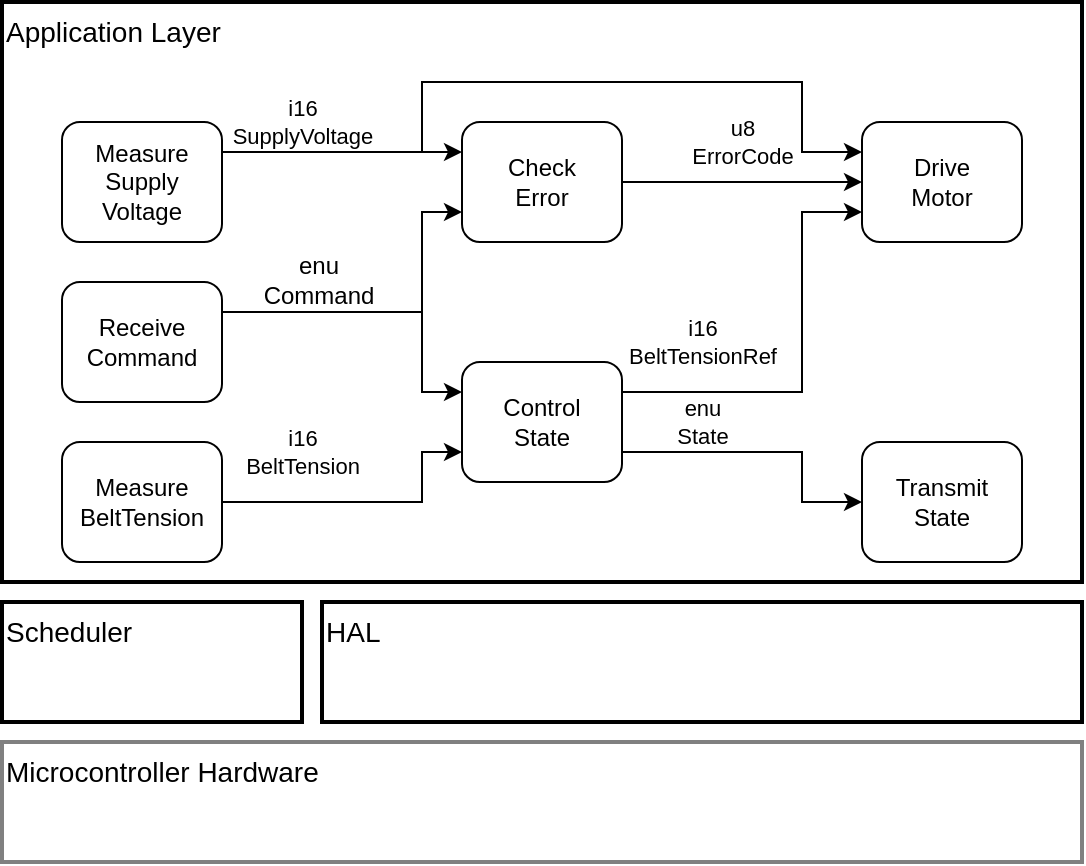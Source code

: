 <mxfile version="12.6.5" type="device" pages="4"><diagram id="0QLTyjxmgT7-PJY79ThT" name="Runnable Diagram"><mxGraphModel dx="1078" dy="759" grid="1" gridSize="10" guides="1" tooltips="1" connect="1" arrows="1" fold="1" page="1" pageScale="1" pageWidth="827" pageHeight="1169" math="0" shadow="0"><root><mxCell id="0"/><mxCell id="1" value="Runnable" parent="0"/><mxCell id="Fr-Golcjl8oZciMLsBKE-9" value="i16&lt;br&gt;SupplyVoltage" style="edgeStyle=orthogonalEdgeStyle;rounded=0;orthogonalLoop=1;jettySize=auto;html=1;exitX=1;exitY=0.25;exitDx=0;exitDy=0;entryX=0;entryY=0.25;entryDx=0;entryDy=0;" parent="1" source="Fr-Golcjl8oZciMLsBKE-1" target="Fr-Golcjl8oZciMLsBKE-4" edge="1"><mxGeometry x="0.334" y="43" relative="1" as="geometry"><Array as="points"><mxPoint x="320" y="155"/><mxPoint x="320" y="155"/></Array><mxPoint x="-40" y="28" as="offset"/></mxGeometry></mxCell><mxCell id="HPpYixeUMQLT2VQKsWAg-5" style="edgeStyle=orthogonalEdgeStyle;rounded=0;orthogonalLoop=1;jettySize=auto;html=1;exitX=1;exitY=0.25;exitDx=0;exitDy=0;entryX=0;entryY=0.25;entryDx=0;entryDy=0;fontSize=14;" parent="1" source="Fr-Golcjl8oZciMLsBKE-1" target="Fr-Golcjl8oZciMLsBKE-6" edge="1"><mxGeometry relative="1" as="geometry"><Array as="points"><mxPoint x="340" y="155"/><mxPoint x="340" y="120"/><mxPoint x="530" y="120"/><mxPoint x="530" y="155"/></Array></mxGeometry></mxCell><mxCell id="Fr-Golcjl8oZciMLsBKE-1" value="Measure&lt;br&gt;Supply&lt;br&gt;Voltage" style="rounded=1;whiteSpace=wrap;html=1;" parent="1" vertex="1"><mxGeometry x="160" y="140" width="80" height="60" as="geometry"/></mxCell><mxCell id="Fr-Golcjl8oZciMLsBKE-12" style="edgeStyle=orthogonalEdgeStyle;rounded=0;orthogonalLoop=1;jettySize=auto;html=1;entryX=0;entryY=0.75;entryDx=0;entryDy=0;exitX=1;exitY=0.25;exitDx=0;exitDy=0;" parent="1" source="Fr-Golcjl8oZciMLsBKE-2" target="Fr-Golcjl8oZciMLsBKE-4" edge="1"><mxGeometry relative="1" as="geometry"><Array as="points"><mxPoint x="340" y="235"/><mxPoint x="340" y="185"/></Array></mxGeometry></mxCell><mxCell id="Fr-Golcjl8oZciMLsBKE-15" value="enu&lt;br&gt;Command" style="text;html=1;align=center;verticalAlign=middle;resizable=0;points=[];labelBackgroundColor=#ffffff;" parent="Fr-Golcjl8oZciMLsBKE-12" vertex="1" connectable="0"><mxGeometry x="0.244" y="-1" relative="1" as="geometry"><mxPoint x="-53" y="-11" as="offset"/></mxGeometry></mxCell><mxCell id="_g6jcJnuL7uxomSjyw8z-1" style="edgeStyle=orthogonalEdgeStyle;rounded=0;orthogonalLoop=1;jettySize=auto;html=1;exitX=1;exitY=0.25;exitDx=0;exitDy=0;entryX=0;entryY=0.25;entryDx=0;entryDy=0;" edge="1" parent="1" source="Fr-Golcjl8oZciMLsBKE-2" target="Fr-Golcjl8oZciMLsBKE-5"><mxGeometry relative="1" as="geometry"><Array as="points"><mxPoint x="340" y="235"/><mxPoint x="340" y="275"/></Array></mxGeometry></mxCell><mxCell id="Fr-Golcjl8oZciMLsBKE-2" value="Receive&lt;br&gt;Command" style="rounded=1;whiteSpace=wrap;html=1;" parent="1" vertex="1"><mxGeometry x="160" y="220" width="80" height="60" as="geometry"/></mxCell><mxCell id="Fr-Golcjl8oZciMLsBKE-11" value="i16&lt;br&gt;BeltTension" style="edgeStyle=orthogonalEdgeStyle;rounded=0;orthogonalLoop=1;jettySize=auto;html=1;exitX=1;exitY=0.5;exitDx=0;exitDy=0;entryX=0;entryY=0.75;entryDx=0;entryDy=0;" parent="1" source="Fr-Golcjl8oZciMLsBKE-3" target="Fr-Golcjl8oZciMLsBKE-5" edge="1"><mxGeometry x="0.724" y="60" relative="1" as="geometry"><Array as="points"><mxPoint x="340" y="330"/><mxPoint x="340" y="305"/></Array><mxPoint x="-60" y="60" as="offset"/></mxGeometry></mxCell><mxCell id="Fr-Golcjl8oZciMLsBKE-3" value="Measure&lt;br&gt;BeltTension" style="rounded=1;whiteSpace=wrap;html=1;" parent="1" vertex="1"><mxGeometry x="160" y="300" width="80" height="60" as="geometry"/></mxCell><mxCell id="Fr-Golcjl8oZciMLsBKE-10" value="u8&lt;br&gt;ErrorCode" style="edgeStyle=orthogonalEdgeStyle;rounded=0;orthogonalLoop=1;jettySize=auto;html=1;exitX=1;exitY=0.5;exitDx=0;exitDy=0;entryX=0;entryY=0.5;entryDx=0;entryDy=0;" parent="1" source="Fr-Golcjl8oZciMLsBKE-4" target="Fr-Golcjl8oZciMLsBKE-6" edge="1"><mxGeometry y="20" relative="1" as="geometry"><mxPoint as="offset"/></mxGeometry></mxCell><mxCell id="Fr-Golcjl8oZciMLsBKE-4" value="Check&lt;br&gt;Error" style="rounded=1;whiteSpace=wrap;html=1;" parent="1" vertex="1"><mxGeometry x="360" y="140" width="80" height="60" as="geometry"/></mxCell><mxCell id="Fr-Golcjl8oZciMLsBKE-13" value="i16&lt;br&gt;BeltTensionRef" style="edgeStyle=orthogonalEdgeStyle;rounded=0;orthogonalLoop=1;jettySize=auto;html=1;entryX=0;entryY=0.75;entryDx=0;entryDy=0;exitX=1;exitY=0.25;exitDx=0;exitDy=0;" parent="1" source="Fr-Golcjl8oZciMLsBKE-5" target="Fr-Golcjl8oZciMLsBKE-6" edge="1"><mxGeometry x="0.095" y="50" relative="1" as="geometry"><Array as="points"><mxPoint x="530" y="275"/><mxPoint x="530" y="185"/></Array><mxPoint as="offset"/></mxGeometry></mxCell><mxCell id="Fr-Golcjl8oZciMLsBKE-14" value="enu&lt;br&gt;State" style="edgeStyle=orthogonalEdgeStyle;rounded=0;orthogonalLoop=1;jettySize=auto;html=1;exitX=1;exitY=0.75;exitDx=0;exitDy=0;entryX=0;entryY=0.5;entryDx=0;entryDy=0;" parent="1" source="Fr-Golcjl8oZciMLsBKE-5" target="Fr-Golcjl8oZciMLsBKE-7" edge="1"><mxGeometry x="-0.448" y="15" relative="1" as="geometry"><Array as="points"><mxPoint x="530" y="305"/><mxPoint x="530" y="330"/></Array><mxPoint as="offset"/></mxGeometry></mxCell><mxCell id="Fr-Golcjl8oZciMLsBKE-5" value="Control&lt;br&gt;State" style="rounded=1;whiteSpace=wrap;html=1;" parent="1" vertex="1"><mxGeometry x="360" y="260" width="80" height="60" as="geometry"/></mxCell><mxCell id="Fr-Golcjl8oZciMLsBKE-6" value="Drive&lt;br&gt;Motor" style="rounded=1;whiteSpace=wrap;html=1;" parent="1" vertex="1"><mxGeometry x="560" y="140" width="80" height="60" as="geometry"/></mxCell><mxCell id="Fr-Golcjl8oZciMLsBKE-7" value="Transmit&lt;br&gt;State" style="rounded=1;whiteSpace=wrap;html=1;" parent="1" vertex="1"><mxGeometry x="560" y="300" width="80" height="60" as="geometry"/></mxCell><mxCell id="Fr-Golcjl8oZciMLsBKE-20" value="SwComponent" parent="0" visible="0"/><mxCell id="Fr-Golcjl8oZciMLsBKE-22" value="SensorSWC" style="rounded=0;whiteSpace=wrap;html=1;fillColor=none;strokeColor=#808080;align=left;verticalAlign=top;fontStyle=1;strokeWidth=2;" parent="Fr-Golcjl8oZciMLsBKE-20" vertex="1"><mxGeometry x="140" y="80" width="120" height="290" as="geometry"/></mxCell><mxCell id="Fr-Golcjl8oZciMLsBKE-23" value="ApplicationSWC" style="rounded=0;whiteSpace=wrap;html=1;fillColor=none;strokeColor=#808080;align=left;verticalAlign=top;fontStyle=1;strokeWidth=2;" parent="Fr-Golcjl8oZciMLsBKE-20" vertex="1"><mxGeometry x="330" y="80" width="140" height="290" as="geometry"/></mxCell><mxCell id="Fr-Golcjl8oZciMLsBKE-24" value="ActuatorSWC" style="rounded=0;whiteSpace=wrap;html=1;fillColor=none;strokeColor=#808080;align=left;verticalAlign=top;fontStyle=1;strokeWidth=2;" parent="Fr-Golcjl8oZciMLsBKE-20" vertex="1"><mxGeometry x="540" y="80" width="120" height="290" as="geometry"/></mxCell><mxCell id="Fr-Golcjl8oZciMLsBKE-21" value="Triggering" parent="0" visible="0"/><mxCell id="Fr-Golcjl8oZciMLsBKE-32" style="edgeStyle=orthogonalEdgeStyle;rounded=0;orthogonalLoop=1;jettySize=auto;html=1;entryX=0.5;entryY=0;entryDx=0;entryDy=0;exitX=1;exitY=0.5;exitDx=0;exitDy=0;" parent="Fr-Golcjl8oZciMLsBKE-21" source="Fr-Golcjl8oZciMLsBKE-25" target="Fr-Golcjl8oZciMLsBKE-1" edge="1"><mxGeometry relative="1" as="geometry"/></mxCell><mxCell id="Fr-Golcjl8oZciMLsBKE-25" value="10ms" style="text;html=1;strokeColor=none;fillColor=none;align=center;verticalAlign=middle;whiteSpace=wrap;rounded=0;fontStyle=2" parent="Fr-Golcjl8oZciMLsBKE-21" vertex="1"><mxGeometry x="140" y="110" width="40" height="20" as="geometry"/></mxCell><mxCell id="Fr-Golcjl8oZciMLsBKE-36" style="edgeStyle=orthogonalEdgeStyle;rounded=0;orthogonalLoop=1;jettySize=auto;html=1;exitX=1;exitY=0.5;exitDx=0;exitDy=0;entryX=0.5;entryY=0;entryDx=0;entryDy=0;" parent="Fr-Golcjl8oZciMLsBKE-21" source="Fr-Golcjl8oZciMLsBKE-26" target="Fr-Golcjl8oZciMLsBKE-4" edge="1"><mxGeometry relative="1" as="geometry"/></mxCell><mxCell id="Fr-Golcjl8oZciMLsBKE-26" value="10ms" style="text;html=1;strokeColor=none;fillColor=none;align=center;verticalAlign=middle;whiteSpace=wrap;rounded=0;fontStyle=2" parent="Fr-Golcjl8oZciMLsBKE-21" vertex="1"><mxGeometry x="340" y="100" width="40" height="20" as="geometry"/></mxCell><mxCell id="Fr-Golcjl8oZciMLsBKE-39" style="edgeStyle=orthogonalEdgeStyle;rounded=0;orthogonalLoop=1;jettySize=auto;html=1;exitX=1;exitY=0.5;exitDx=0;exitDy=0;entryX=0.5;entryY=0;entryDx=0;entryDy=0;" parent="Fr-Golcjl8oZciMLsBKE-21" source="Fr-Golcjl8oZciMLsBKE-27" target="Fr-Golcjl8oZciMLsBKE-6" edge="1"><mxGeometry relative="1" as="geometry"/></mxCell><mxCell id="Fr-Golcjl8oZciMLsBKE-27" value="10ms" style="text;html=1;strokeColor=none;fillColor=none;align=center;verticalAlign=middle;whiteSpace=wrap;rounded=0;fontStyle=2" parent="Fr-Golcjl8oZciMLsBKE-21" vertex="1"><mxGeometry x="540" y="110" width="40" height="20" as="geometry"/></mxCell><mxCell id="Fr-Golcjl8oZciMLsBKE-37" style="edgeStyle=orthogonalEdgeStyle;rounded=0;orthogonalLoop=1;jettySize=auto;html=1;entryX=0.5;entryY=0;entryDx=0;entryDy=0;exitX=1;exitY=0.5;exitDx=0;exitDy=0;" parent="Fr-Golcjl8oZciMLsBKE-21" source="Fr-Golcjl8oZciMLsBKE-28" target="Fr-Golcjl8oZciMLsBKE-5" edge="1"><mxGeometry relative="1" as="geometry"/></mxCell><mxCell id="Fr-Golcjl8oZciMLsBKE-28" value="10ms" style="text;html=1;strokeColor=none;fillColor=none;align=center;verticalAlign=middle;whiteSpace=wrap;rounded=0;fontStyle=2" parent="Fr-Golcjl8oZciMLsBKE-21" vertex="1"><mxGeometry x="340" y="230" width="40" height="20" as="geometry"/></mxCell><mxCell id="Fr-Golcjl8oZciMLsBKE-34" style="edgeStyle=orthogonalEdgeStyle;rounded=0;orthogonalLoop=1;jettySize=auto;html=1;exitX=1;exitY=0.5;exitDx=0;exitDy=0;entryX=0.5;entryY=0;entryDx=0;entryDy=0;" parent="Fr-Golcjl8oZciMLsBKE-21" source="Fr-Golcjl8oZciMLsBKE-29" target="Fr-Golcjl8oZciMLsBKE-2" edge="1"><mxGeometry relative="1" as="geometry"><Array as="points"><mxPoint x="200" y="210"/></Array></mxGeometry></mxCell><mxCell id="Fr-Golcjl8oZciMLsBKE-29" value="5ms" style="text;html=1;strokeColor=none;fillColor=none;align=center;verticalAlign=middle;whiteSpace=wrap;rounded=0;fontStyle=2" parent="Fr-Golcjl8oZciMLsBKE-21" vertex="1"><mxGeometry x="140" y="200" width="40" height="20" as="geometry"/></mxCell><mxCell id="Fr-Golcjl8oZciMLsBKE-38" style="edgeStyle=orthogonalEdgeStyle;rounded=0;orthogonalLoop=1;jettySize=auto;html=1;entryX=0.5;entryY=0;entryDx=0;entryDy=0;exitX=1;exitY=0.5;exitDx=0;exitDy=0;" parent="Fr-Golcjl8oZciMLsBKE-21" source="Fr-Golcjl8oZciMLsBKE-30" target="Fr-Golcjl8oZciMLsBKE-7" edge="1"><mxGeometry relative="1" as="geometry"/></mxCell><mxCell id="Fr-Golcjl8oZciMLsBKE-30" value="5ms" style="text;html=1;strokeColor=none;fillColor=none;align=center;verticalAlign=middle;whiteSpace=wrap;rounded=0;fontStyle=2" parent="Fr-Golcjl8oZciMLsBKE-21" vertex="1"><mxGeometry x="540" y="270" width="40" height="20" as="geometry"/></mxCell><mxCell id="Fr-Golcjl8oZciMLsBKE-35" style="edgeStyle=orthogonalEdgeStyle;rounded=0;orthogonalLoop=1;jettySize=auto;html=1;entryX=0.5;entryY=0;entryDx=0;entryDy=0;exitX=1;exitY=0.5;exitDx=0;exitDy=0;" parent="Fr-Golcjl8oZciMLsBKE-21" source="Fr-Golcjl8oZciMLsBKE-31" target="Fr-Golcjl8oZciMLsBKE-3" edge="1"><mxGeometry relative="1" as="geometry"><Array as="points"><mxPoint x="200" y="290"/></Array></mxGeometry></mxCell><mxCell id="Fr-Golcjl8oZciMLsBKE-31" value="1ms" style="text;html=1;strokeColor=none;fillColor=none;align=center;verticalAlign=middle;whiteSpace=wrap;rounded=0;fontStyle=2" parent="Fr-Golcjl8oZciMLsBKE-21" vertex="1"><mxGeometry x="140" y="280" width="40" height="20" as="geometry"/></mxCell><mxCell id="Fr-Golcjl8oZciMLsBKE-40" value="&lt;h1 style=&quot;font-size: 21px&quot;&gt;&lt;font style=&quot;font-size: 21px&quot;&gt;&amp;lt;MoBeE Runnable Diagram&amp;gt;&lt;/font&gt;&lt;/h1&gt;&lt;div style=&quot;font-size: 21px&quot;&gt;&lt;br&gt;&lt;/div&gt;" style="text;html=1;strokeColor=none;fillColor=none;spacing=5;spacingTop=-20;whiteSpace=wrap;overflow=hidden;rounded=0;align=left;" parent="Fr-Golcjl8oZciMLsBKE-21" vertex="1"><mxGeometry x="140" y="420" width="320" height="120" as="geometry"/></mxCell><mxCell id="kWUlN5KlIlL2qLnleerB-1" value="Architecture" parent="0"/><mxCell id="kWUlN5KlIlL2qLnleerB-2" value="Application Layer" style="rounded=0;whiteSpace=wrap;html=1;fillColor=none;strokeWidth=2;align=left;fontSize=14;verticalAlign=top;" parent="kWUlN5KlIlL2qLnleerB-1" vertex="1"><mxGeometry x="130" y="80" width="540" height="290" as="geometry"/></mxCell><mxCell id="HPpYixeUMQLT2VQKsWAg-1" value="Scheduler" style="rounded=0;whiteSpace=wrap;html=1;fillColor=none;strokeWidth=2;align=left;fontSize=14;verticalAlign=top;" parent="kWUlN5KlIlL2qLnleerB-1" vertex="1"><mxGeometry x="130" y="380" width="150" height="60" as="geometry"/></mxCell><mxCell id="HPpYixeUMQLT2VQKsWAg-2" value="HAL" style="rounded=0;whiteSpace=wrap;html=1;fillColor=none;strokeWidth=2;align=left;fontSize=14;verticalAlign=top;" parent="kWUlN5KlIlL2qLnleerB-1" vertex="1"><mxGeometry x="290" y="380" width="380" height="60" as="geometry"/></mxCell><mxCell id="HPpYixeUMQLT2VQKsWAg-3" value="Microcontroller Hardware" style="rounded=0;whiteSpace=wrap;html=1;fillColor=none;strokeWidth=2;align=left;fontSize=14;verticalAlign=top;strokeColor=#808080;" parent="kWUlN5KlIlL2qLnleerB-1" vertex="1"><mxGeometry x="130" y="450" width="540" height="60" as="geometry"/></mxCell></root></mxGraphModel></diagram><diagram id="RTr0Fwh91nqcZCF8bIxQ" name="CheckError_StateDiagram"><mxGraphModel dx="1078" dy="728" grid="1" gridSize="10" guides="1" tooltips="1" connect="1" arrows="1" fold="1" page="1" pageScale="1" pageWidth="827" pageHeight="1169" math="0" shadow="0"><root><mxCell id="lGdcKlOASaXLrDtufNSz-0"/><mxCell id="lGdcKlOASaXLrDtufNSz-1" parent="lGdcKlOASaXLrDtufNSz-0"/><mxCell id="lGdcKlOASaXLrDtufNSz-5" style="edgeStyle=orthogonalEdgeStyle;rounded=0;orthogonalLoop=1;jettySize=auto;html=1;exitX=0.75;exitY=0;exitDx=0;exitDy=0;entryX=0.25;entryY=0;entryDx=0;entryDy=0;" parent="lGdcKlOASaXLrDtufNSz-1" source="lGdcKlOASaXLrDtufNSz-3" target="lGdcKlOASaXLrDtufNSz-4" edge="1"><mxGeometry relative="1" as="geometry"/></mxCell><mxCell id="lGdcKlOASaXLrDtufNSz-14" value="[enuCommand == UNDEFINED_CMD] &lt;br&gt;/ u8ErrorCode |= UNDEF_CMD" style="text;html=1;align=center;verticalAlign=middle;resizable=0;points=[];labelBackgroundColor=#ffffff;" parent="lGdcKlOASaXLrDtufNSz-5" vertex="1" connectable="0"><mxGeometry x="-0.192" relative="1" as="geometry"><mxPoint x="15" y="-20" as="offset"/></mxGeometry></mxCell><mxCell id="lGdcKlOASaXLrDtufNSz-3" value="NORMAL&amp;nbsp; COMMAND" style="rounded=1;whiteSpace=wrap;html=1;strokeColor=#000000;fillColor=none;align=center;verticalAlign=top;" parent="lGdcKlOASaXLrDtufNSz-1" vertex="1"><mxGeometry x="80" y="80" width="120" height="60" as="geometry"/></mxCell><mxCell id="lGdcKlOASaXLrDtufNSz-6" style="edgeStyle=orthogonalEdgeStyle;rounded=0;orthogonalLoop=1;jettySize=auto;html=1;exitX=0.25;exitY=1;exitDx=0;exitDy=0;entryX=0.75;entryY=1;entryDx=0;entryDy=0;" parent="lGdcKlOASaXLrDtufNSz-1" source="lGdcKlOASaXLrDtufNSz-4" target="lGdcKlOASaXLrDtufNSz-3" edge="1"><mxGeometry relative="1" as="geometry"><Array as="points"><mxPoint x="390" y="190"/><mxPoint x="170" y="190"/></Array></mxGeometry></mxCell><mxCell id="lGdcKlOASaXLrDtufNSz-4" value="UNDEFINED COMMAND" style="rounded=1;whiteSpace=wrap;html=1;strokeColor=#000000;fillColor=none;align=center;verticalAlign=top;" parent="lGdcKlOASaXLrDtufNSz-1" vertex="1"><mxGeometry x="360" y="80" width="120" height="60" as="geometry"/></mxCell><mxCell id="lGdcKlOASaXLrDtufNSz-9" style="edgeStyle=orthogonalEdgeStyle;rounded=0;orthogonalLoop=1;jettySize=auto;html=1;entryX=0.5;entryY=0;entryDx=0;entryDy=0;exitX=0.5;exitY=0;exitDx=0;exitDy=0;" parent="lGdcKlOASaXLrDtufNSz-1" source="lGdcKlOASaXLrDtufNSz-7" target="lGdcKlOASaXLrDtufNSz-8" edge="1"><mxGeometry relative="1" as="geometry"/></mxCell><mxCell id="lGdcKlOASaXLrDtufNSz-12" style="edgeStyle=orthogonalEdgeStyle;rounded=0;orthogonalLoop=1;jettySize=auto;html=1;exitX=1;exitY=0.75;exitDx=0;exitDy=0;entryX=0.5;entryY=0;entryDx=0;entryDy=0;" parent="lGdcKlOASaXLrDtufNSz-1" source="lGdcKlOASaXLrDtufNSz-7" target="lGdcKlOASaXLrDtufNSz-11" edge="1"><mxGeometry relative="1" as="geometry"/></mxCell><mxCell id="lGdcKlOASaXLrDtufNSz-7" value="NORMAL&amp;nbsp;&lt;br&gt;VOLTAGE" style="rounded=1;whiteSpace=wrap;html=1;strokeColor=#000000;fillColor=none;align=center;verticalAlign=top;" parent="lGdcKlOASaXLrDtufNSz-1" vertex="1"><mxGeometry x="80" y="370" width="120" height="60" as="geometry"/></mxCell><mxCell id="lGdcKlOASaXLrDtufNSz-10" style="edgeStyle=orthogonalEdgeStyle;rounded=0;orthogonalLoop=1;jettySize=auto;html=1;entryX=1;entryY=0.25;entryDx=0;entryDy=0;" parent="lGdcKlOASaXLrDtufNSz-1" source="lGdcKlOASaXLrDtufNSz-8" target="lGdcKlOASaXLrDtufNSz-7" edge="1"><mxGeometry relative="1" as="geometry"><Array as="points"><mxPoint x="420" y="385"/></Array></mxGeometry></mxCell><mxCell id="lGdcKlOASaXLrDtufNSz-17" value="[i16SupplyVoltage &amp;lt;= OVER_LOWER]&amp;nbsp;&lt;br&gt;/ u8ErrorCode &amp;amp;= ~OVER_VOL" style="text;html=1;align=center;verticalAlign=middle;resizable=0;points=[];labelBackgroundColor=#ffffff;" parent="lGdcKlOASaXLrDtufNSz-10" vertex="1" connectable="0"><mxGeometry x="0.234" y="-1" relative="1" as="geometry"><mxPoint x="12" y="-24" as="offset"/></mxGeometry></mxCell><mxCell id="lGdcKlOASaXLrDtufNSz-8" value="OVER &lt;br&gt;VOLTAGE" style="rounded=1;whiteSpace=wrap;html=1;strokeColor=#000000;fillColor=none;align=center;verticalAlign=top;" parent="lGdcKlOASaXLrDtufNSz-1" vertex="1"><mxGeometry x="360" y="280" width="120" height="60" as="geometry"/></mxCell><mxCell id="lGdcKlOASaXLrDtufNSz-13" style="edgeStyle=orthogonalEdgeStyle;rounded=0;orthogonalLoop=1;jettySize=auto;html=1;exitX=0.5;exitY=1;exitDx=0;exitDy=0;entryX=0.5;entryY=1;entryDx=0;entryDy=0;" parent="lGdcKlOASaXLrDtufNSz-1" source="lGdcKlOASaXLrDtufNSz-11" target="lGdcKlOASaXLrDtufNSz-7" edge="1"><mxGeometry relative="1" as="geometry"/></mxCell><mxCell id="lGdcKlOASaXLrDtufNSz-11" value="UNDER &lt;br&gt;VOLTAGE" style="rounded=1;whiteSpace=wrap;html=1;strokeColor=#000000;fillColor=none;align=center;verticalAlign=top;" parent="lGdcKlOASaXLrDtufNSz-1" vertex="1"><mxGeometry x="360" y="450" width="120" height="60" as="geometry"/></mxCell><mxCell id="lGdcKlOASaXLrDtufNSz-15" value="[enuCommand != UNDEFINED_CMD]&amp;nbsp;&lt;br&gt;/ u8ErrorCode &amp;amp;= ~UNDEF_CMD" style="text;html=1;" parent="lGdcKlOASaXLrDtufNSz-1" vertex="1"><mxGeometry x="180" y="150" width="200" height="40" as="geometry"/></mxCell><mxCell id="lGdcKlOASaXLrDtufNSz-16" value="[i16SupplyVoltage &amp;gt;= OVER_UPPER] &lt;br&gt;/ u8ErrorCode |= OVER_VOL" style="text;html=1;align=center;verticalAlign=middle;resizable=0;points=[];labelBackgroundColor=#ffffff;" parent="lGdcKlOASaXLrDtufNSz-1" vertex="1" connectable="0"><mxGeometry x="260" y="260" as="geometry"><mxPoint x="15" y="-20" as="offset"/></mxGeometry></mxCell><mxCell id="lGdcKlOASaXLrDtufNSz-18" value="[i16SupplyVoltage &amp;lt;= UNDER_LOWER]&amp;nbsp;&lt;br&gt;/ u8ErrorCode |= UNDER_VOL" style="text;html=1;" parent="lGdcKlOASaXLrDtufNSz-1" vertex="1"><mxGeometry x="200" y="410" width="390" height="30" as="geometry"/></mxCell><mxCell id="lGdcKlOASaXLrDtufNSz-19" value="[i16SupplyVoltage &amp;gt;= UNDER_UPPER]&amp;nbsp;&lt;br&gt;/ u8ErrorCode &amp;amp;= ~UNDER_VOL" style="text;html=1;align=center;verticalAlign=middle;resizable=0;points=[];labelBackgroundColor=#ffffff;" parent="lGdcKlOASaXLrDtufNSz-1" vertex="1" connectable="0"><mxGeometry x="240" y="530" as="geometry"><mxPoint x="12" y="-24" as="offset"/></mxGeometry></mxCell></root></mxGraphModel></diagram><diagram id="VcrpmkKkVDQYwZ2gYPCB" name="ControlState_StateDiagram"><mxGraphModel dx="1268" dy="856" grid="1" gridSize="10" guides="1" tooltips="1" connect="1" arrows="1" fold="1" page="1" pageScale="1" pageWidth="827" pageHeight="1169" math="0" shadow="0"><root><mxCell id="XlSOTy1I-2aHsl52TsU9-0"/><mxCell id="XlSOTy1I-2aHsl52TsU9-1" parent="XlSOTy1I-2aHsl52TsU9-0"/><mxCell id="ZWQN89t2VvMb9Qgkfoey-11" style="edgeStyle=orthogonalEdgeStyle;curved=1;rounded=0;orthogonalLoop=1;jettySize=auto;html=1;exitX=1;exitY=0.5;exitDx=0;exitDy=0;entryX=0.75;entryY=0;entryDx=0;entryDy=0;fontSize=14;" edge="1" parent="XlSOTy1I-2aHsl52TsU9-1" source="ZWQN89t2VvMb9Qgkfoey-0" target="ZWQN89t2VvMb9Qgkfoey-3"><mxGeometry relative="1" as="geometry"/></mxCell><mxCell id="ZWQN89t2VvMb9Qgkfoey-26" value="[i16BeltTension&lt;br style=&quot;font-size: 10px;&quot;&gt;&amp;gt;SLACK_REMOVING_COMPLETE]" style="text;html=1;align=center;verticalAlign=middle;resizable=0;points=[];labelBackgroundColor=#ffffff;fontSize=10;" vertex="1" connectable="0" parent="ZWQN89t2VvMb9Qgkfoey-11"><mxGeometry x="0.235" y="13" relative="1" as="geometry"><mxPoint x="-63" y="21.5" as="offset"/></mxGeometry></mxCell><mxCell id="ZWQN89t2VvMb9Qgkfoey-0" value="STATE&lt;br&gt;_SLACK_REMOVING&lt;br&gt;&lt;br style=&quot;font-size: 10px&quot;&gt;&lt;font size=&quot;1&quot;&gt;Ref=SLACK_REMOVING_&lt;/font&gt;&lt;span style=&quot;font-size: x-small&quot;&gt;TENSION&lt;/span&gt;" style="rounded=1;whiteSpace=wrap;html=1;strokeColor=#000000;fillColor=none;align=center;verticalAlign=top;" vertex="1" parent="XlSOTy1I-2aHsl52TsU9-1"><mxGeometry x="380" y="40" width="150" height="70" as="geometry"/></mxCell><mxCell id="ZWQN89t2VvMb9Qgkfoey-7" style="edgeStyle=orthogonalEdgeStyle;curved=1;rounded=0;orthogonalLoop=1;jettySize=auto;html=1;exitX=0.75;exitY=0;exitDx=0;exitDy=0;entryX=0;entryY=0.5;entryDx=0;entryDy=0;fontSize=14;" edge="1" parent="XlSOTy1I-2aHsl52TsU9-1" source="ZWQN89t2VvMb9Qgkfoey-1" target="ZWQN89t2VvMb9Qgkfoey-2"><mxGeometry relative="1" as="geometry"/></mxCell><mxCell id="ZWQN89t2VvMb9Qgkfoey-19" value="[CMD_UNBUCKLING]" style="text;html=1;align=center;verticalAlign=middle;resizable=0;points=[];labelBackgroundColor=#ffffff;fontSize=10;" vertex="1" connectable="0" parent="ZWQN89t2VvMb9Qgkfoey-7"><mxGeometry x="-0.085" y="-23" relative="1" as="geometry"><mxPoint y="-21" as="offset"/></mxGeometry></mxCell><mxCell id="ZWQN89t2VvMb9Qgkfoey-10" style="edgeStyle=orthogonalEdgeStyle;curved=1;rounded=0;orthogonalLoop=1;jettySize=auto;html=1;exitX=0.25;exitY=0;exitDx=0;exitDy=0;entryX=0;entryY=0.5;entryDx=0;entryDy=0;fontSize=14;" edge="1" parent="XlSOTy1I-2aHsl52TsU9-1" source="ZWQN89t2VvMb9Qgkfoey-1" target="ZWQN89t2VvMb9Qgkfoey-0"><mxGeometry relative="1" as="geometry"/></mxCell><mxCell id="ZWQN89t2VvMb9Qgkfoey-21" value="[CMD_BUCKLING]" style="text;html=1;align=center;verticalAlign=middle;resizable=0;points=[];labelBackgroundColor=#ffffff;fontSize=10;" vertex="1" connectable="0" parent="ZWQN89t2VvMb9Qgkfoey-10"><mxGeometry x="-0.215" y="15" relative="1" as="geometry"><mxPoint x="85" y="25" as="offset"/></mxGeometry></mxCell><mxCell id="ZWQN89t2VvMb9Qgkfoey-12" style="edgeStyle=orthogonalEdgeStyle;curved=1;rounded=0;orthogonalLoop=1;jettySize=auto;html=1;exitX=0.25;exitY=1;exitDx=0;exitDy=0;entryX=0;entryY=0.5;entryDx=0;entryDy=0;fontSize=14;" edge="1" parent="XlSOTy1I-2aHsl52TsU9-1" source="ZWQN89t2VvMb9Qgkfoey-1" target="ZWQN89t2VvMb9Qgkfoey-4"><mxGeometry relative="1" as="geometry"/></mxCell><mxCell id="ZWQN89t2VvMb9Qgkfoey-22" value="[CMD_WARNING]" style="text;html=1;align=center;verticalAlign=middle;resizable=0;points=[];labelBackgroundColor=#ffffff;fontSize=10;" vertex="1" connectable="0" parent="ZWQN89t2VvMb9Qgkfoey-12"><mxGeometry x="-0.157" y="-11" relative="1" as="geometry"><mxPoint x="37" y="-38.5" as="offset"/></mxGeometry></mxCell><mxCell id="ZWQN89t2VvMb9Qgkfoey-14" style="edgeStyle=orthogonalEdgeStyle;curved=1;rounded=0;orthogonalLoop=1;jettySize=auto;html=1;exitX=0.75;exitY=1;exitDx=0;exitDy=0;entryX=0;entryY=0.5;entryDx=0;entryDy=0;fontSize=14;" edge="1" parent="XlSOTy1I-2aHsl52TsU9-1" source="ZWQN89t2VvMb9Qgkfoey-1" target="ZWQN89t2VvMb9Qgkfoey-6"><mxGeometry relative="1" as="geometry"/></mxCell><mxCell id="ZWQN89t2VvMb9Qgkfoey-23" value="[CMD_PRETENSION]" style="text;html=1;align=center;verticalAlign=middle;resizable=0;points=[];labelBackgroundColor=#ffffff;fontSize=10;" vertex="1" connectable="0" parent="ZWQN89t2VvMb9Qgkfoey-14"><mxGeometry x="-0.543" y="2" relative="1" as="geometry"><mxPoint x="15.5" y="13.33" as="offset"/></mxGeometry></mxCell><mxCell id="ZWQN89t2VvMb9Qgkfoey-1" value="STATE&lt;br&gt;_READY&lt;br&gt;&lt;br&gt;&lt;span style=&quot;font-size: 10px&quot;&gt;Ref=READY_&lt;/span&gt;&lt;span style=&quot;font-size: 10px&quot;&gt;TENSION&lt;/span&gt;" style="rounded=1;whiteSpace=wrap;html=1;strokeColor=#000000;fillColor=none;align=center;verticalAlign=top;" vertex="1" parent="XlSOTy1I-2aHsl52TsU9-1"><mxGeometry x="160" y="240" width="150" height="70" as="geometry"/></mxCell><mxCell id="ZWQN89t2VvMb9Qgkfoey-8" style="edgeStyle=orthogonalEdgeStyle;curved=1;rounded=0;orthogonalLoop=1;jettySize=auto;html=1;fontSize=14;entryX=0.25;entryY=0;entryDx=0;entryDy=0;" edge="1" parent="XlSOTy1I-2aHsl52TsU9-1" source="ZWQN89t2VvMb9Qgkfoey-2" target="ZWQN89t2VvMb9Qgkfoey-3"><mxGeometry relative="1" as="geometry"/></mxCell><mxCell id="ZWQN89t2VvMb9Qgkfoey-20" value="[i16BeltTension&lt;br style=&quot;font-size: 10px;&quot;&gt;&amp;gt;BELT_PARKING_COMPLETE]" style="text;html=1;align=center;verticalAlign=middle;resizable=0;points=[];labelBackgroundColor=#ffffff;fontSize=10;" vertex="1" connectable="0" parent="ZWQN89t2VvMb9Qgkfoey-8"><mxGeometry x="0.241" y="-10" relative="1" as="geometry"><mxPoint x="-21" y="15" as="offset"/></mxGeometry></mxCell><mxCell id="ZWQN89t2VvMb9Qgkfoey-2" value="STATE&lt;br&gt;_BELT_PARKING&lt;br&gt;&lt;br&gt;&lt;font style=&quot;font-size: 10px&quot;&gt;Ref=BELT_PARKING_&lt;/font&gt;&lt;span style=&quot;font-size: x-small&quot;&gt;TENSION&lt;/span&gt;" style="rounded=1;whiteSpace=wrap;html=1;strokeColor=#000000;fillColor=none;align=center;verticalAlign=top;" vertex="1" parent="XlSOTy1I-2aHsl52TsU9-1"><mxGeometry x="380" y="150" width="150" height="70" as="geometry"/></mxCell><mxCell id="ZWQN89t2VvMb9Qgkfoey-9" style="edgeStyle=orthogonalEdgeStyle;curved=1;rounded=0;orthogonalLoop=1;jettySize=auto;html=1;entryX=1;entryY=0.25;entryDx=0;entryDy=0;fontSize=14;exitX=0;exitY=0.25;exitDx=0;exitDy=0;" edge="1" parent="XlSOTy1I-2aHsl52TsU9-1" source="ZWQN89t2VvMb9Qgkfoey-3" target="ZWQN89t2VvMb9Qgkfoey-1"><mxGeometry relative="1" as="geometry"/></mxCell><mxCell id="ZWQN89t2VvMb9Qgkfoey-25" value="[Time-Out FREEING_TIME]" style="text;html=1;align=center;verticalAlign=middle;resizable=0;points=[];labelBackgroundColor=#ffffff;fontSize=10;fontStyle=2" vertex="1" connectable="0" parent="ZWQN89t2VvMb9Qgkfoey-9"><mxGeometry x="-0.173" y="2" relative="1" as="geometry"><mxPoint x="-20" y="-17" as="offset"/></mxGeometry></mxCell><mxCell id="ZWQN89t2VvMb9Qgkfoey-3" value="STATE&lt;br&gt;_FREEING&lt;br&gt;&lt;br&gt;&lt;span style=&quot;font-size: 10px&quot;&gt;Ref=FREEING_&lt;/span&gt;&lt;span style=&quot;font-size: 10px&quot;&gt;TENSION&lt;/span&gt;" style="rounded=1;whiteSpace=wrap;html=1;strokeColor=#000000;fillColor=none;align=center;verticalAlign=top;" vertex="1" parent="XlSOTy1I-2aHsl52TsU9-1"><mxGeometry x="600" y="240" width="150" height="70" as="geometry"/></mxCell><mxCell id="ZWQN89t2VvMb9Qgkfoey-13" style="edgeStyle=orthogonalEdgeStyle;curved=1;rounded=0;orthogonalLoop=1;jettySize=auto;html=1;exitX=1;exitY=0.5;exitDx=0;exitDy=0;entryX=0.75;entryY=1;entryDx=0;entryDy=0;fontSize=14;" edge="1" parent="XlSOTy1I-2aHsl52TsU9-1" source="ZWQN89t2VvMb9Qgkfoey-4" target="ZWQN89t2VvMb9Qgkfoey-3"><mxGeometry relative="1" as="geometry"/></mxCell><mxCell id="ZWQN89t2VvMb9Qgkfoey-27" value="[Time-Out WARNING_TIME]" style="text;html=1;align=center;verticalAlign=middle;resizable=0;points=[];labelBackgroundColor=#ffffff;fontSize=10;fontStyle=2" vertex="1" connectable="0" parent="ZWQN89t2VvMb9Qgkfoey-13"><mxGeometry x="-0.37" y="-13" relative="1" as="geometry"><mxPoint x="13" y="-63" as="offset"/></mxGeometry></mxCell><mxCell id="ZWQN89t2VvMb9Qgkfoey-4" value="STATE&lt;br&gt;_WARNING&lt;br&gt;&lt;br&gt;&lt;span style=&quot;font-size: 10px&quot;&gt;Ref=WARNING_&lt;/span&gt;&lt;span style=&quot;font-size: 10px&quot;&gt;TENSION_&lt;/span&gt;" style="rounded=1;whiteSpace=wrap;html=1;strokeColor=#000000;fillColor=none;align=center;verticalAlign=top;" vertex="1" parent="XlSOTy1I-2aHsl52TsU9-1"><mxGeometry x="380" y="549.5" width="150" height="70" as="geometry"/></mxCell><mxCell id="ZWQN89t2VvMb9Qgkfoey-16" style="edgeStyle=orthogonalEdgeStyle;curved=1;rounded=0;orthogonalLoop=1;jettySize=auto;html=1;fontSize=14;exitX=0.5;exitY=0;exitDx=0;exitDy=0;entryX=1;entryY=0.75;entryDx=0;entryDy=0;" edge="1" parent="XlSOTy1I-2aHsl52TsU9-1" source="ZWQN89t2VvMb9Qgkfoey-5" target="ZWQN89t2VvMb9Qgkfoey-1"><mxGeometry relative="1" as="geometry"><Array as="points"><mxPoint x="455" y="293"/><mxPoint x="340" y="293"/></Array></mxGeometry></mxCell><mxCell id="ZWQN89t2VvMb9Qgkfoey-28" value="[Time-Out RELEASING_TIME]" style="text;html=1;align=center;verticalAlign=middle;resizable=0;points=[];labelBackgroundColor=#ffffff;fontSize=10;fontStyle=2" vertex="1" connectable="0" parent="ZWQN89t2VvMb9Qgkfoey-16"><mxGeometry x="-0.107" y="1" relative="1" as="geometry"><mxPoint x="3" y="16" as="offset"/></mxGeometry></mxCell><mxCell id="ZWQN89t2VvMb9Qgkfoey-5" value="STATE&lt;br&gt;_RELEASING&lt;br&gt;&lt;br&gt;&lt;span style=&quot;font-size: 10px&quot;&gt;Ref=RELEASING_&lt;/span&gt;&lt;span style=&quot;font-size: x-small&quot;&gt;TENSION&lt;/span&gt;" style="rounded=1;whiteSpace=wrap;html=1;strokeColor=#000000;fillColor=none;align=center;verticalAlign=top;" vertex="1" parent="XlSOTy1I-2aHsl52TsU9-1"><mxGeometry x="380" y="330" width="150" height="70" as="geometry"/></mxCell><mxCell id="ZWQN89t2VvMb9Qgkfoey-15" style="edgeStyle=orthogonalEdgeStyle;curved=1;rounded=0;orthogonalLoop=1;jettySize=auto;html=1;exitX=0.5;exitY=0;exitDx=0;exitDy=0;entryX=0.5;entryY=1;entryDx=0;entryDy=0;fontSize=14;" edge="1" parent="XlSOTy1I-2aHsl52TsU9-1" source="ZWQN89t2VvMb9Qgkfoey-6" target="ZWQN89t2VvMb9Qgkfoey-5"><mxGeometry relative="1" as="geometry"/></mxCell><mxCell id="ZWQN89t2VvMb9Qgkfoey-24" value="[CMD_RELEASING]" style="text;html=1;align=center;verticalAlign=middle;resizable=0;points=[];labelBackgroundColor=#ffffff;fontSize=10;" vertex="1" connectable="0" parent="ZWQN89t2VvMb9Qgkfoey-15"><mxGeometry x="0.559" y="4" relative="1" as="geometry"><mxPoint x="4" y="19.17" as="offset"/></mxGeometry></mxCell><mxCell id="ZWQN89t2VvMb9Qgkfoey-33" style="edgeStyle=orthogonalEdgeStyle;curved=1;rounded=0;orthogonalLoop=1;jettySize=auto;html=1;entryX=0.25;entryY=1;entryDx=0;entryDy=0;fontSize=10;" edge="1" parent="XlSOTy1I-2aHsl52TsU9-1" source="ZWQN89t2VvMb9Qgkfoey-6" target="ZWQN89t2VvMb9Qgkfoey-3"><mxGeometry relative="1" as="geometry"/></mxCell><mxCell id="ZWQN89t2VvMb9Qgkfoey-34" value="[CMD_FREEING]" style="text;html=1;align=center;verticalAlign=middle;resizable=0;points=[];labelBackgroundColor=#ffffff;fontSize=10;" vertex="1" connectable="0" parent="ZWQN89t2VvMb9Qgkfoey-33"><mxGeometry x="0.304" y="31" relative="1" as="geometry"><mxPoint x="13.5" y="-28.33" as="offset"/></mxGeometry></mxCell><mxCell id="ZWQN89t2VvMb9Qgkfoey-6" value="STATE&lt;br&gt;_PRETENSION&lt;br&gt;&lt;br&gt;&lt;span style=&quot;font-size: 10px&quot;&gt;Ref=PRETENSION_&lt;/span&gt;&lt;span style=&quot;font-size: 10px&quot;&gt;TENSION&lt;/span&gt;" style="rounded=1;whiteSpace=wrap;html=1;strokeColor=#000000;fillColor=none;align=center;verticalAlign=top;" vertex="1" parent="XlSOTy1I-2aHsl52TsU9-1"><mxGeometry x="380" y="440" width="150" height="70" as="geometry"/></mxCell><mxCell id="ZWQN89t2VvMb9Qgkfoey-18" style="edgeStyle=orthogonalEdgeStyle;curved=1;rounded=0;orthogonalLoop=1;jettySize=auto;html=1;entryX=0;entryY=0.25;entryDx=0;entryDy=0;fontSize=14;exitX=0.5;exitY=1;exitDx=0;exitDy=0;" edge="1" parent="XlSOTy1I-2aHsl52TsU9-1" source="ZWQN89t2VvMb9Qgkfoey-17" target="ZWQN89t2VvMb9Qgkfoey-1"><mxGeometry relative="1" as="geometry"><mxPoint x="390" y="150" as="sourcePoint"/><Array as="points"><mxPoint x="120" y="130"/><mxPoint x="120" y="258"/></Array></mxGeometry></mxCell><mxCell id="ZWQN89t2VvMb9Qgkfoey-17" value="" style="ellipse;whiteSpace=wrap;html=1;aspect=fixed;strokeColor=#808080;strokeWidth=2;fillColor=#000000;fontSize=14;align=left;" vertex="1" parent="XlSOTy1I-2aHsl52TsU9-1"><mxGeometry x="110" y="110" width="20" height="20" as="geometry"/></mxCell></root></mxGraphModel></diagram><diagram id="3ynuhLyEQ6EJMx45ziKN" name="BeltTension_MotorCurrent_MotorVoltage"><mxGraphModel dx="743" dy="523" grid="1" gridSize="10" guides="1" tooltips="1" connect="1" arrows="1" fold="1" page="1" pageScale="1" pageWidth="827" pageHeight="1169" math="1" shadow="0"><root><mxCell id="8szJHN44FC5goLZ1w46I-0"/><mxCell id="8szJHN44FC5goLZ1w46I-1" parent="8szJHN44FC5goLZ1w46I-0"/><mxCell id="8szJHN44FC5goLZ1w46I-2" value="" style="endArrow=classic;html=1;strokeWidth=1;verticalAlign=middle;" edge="1" parent="8szJHN44FC5goLZ1w46I-1"><mxGeometry width="50" height="50" relative="1" as="geometry"><mxPoint x="120" y="400" as="sourcePoint"/><mxPoint x="120" y="200" as="targetPoint"/></mxGeometry></mxCell><mxCell id="8szJHN44FC5goLZ1w46I-3" value="" style="endArrow=classic;html=1;strokeWidth=1;verticalAlign=middle;" edge="1" parent="8szJHN44FC5goLZ1w46I-1"><mxGeometry width="50" height="50" relative="1" as="geometry"><mxPoint x="120" y="400" as="sourcePoint"/><mxPoint x="440" y="400" as="targetPoint"/></mxGeometry></mxCell><mxCell id="8szJHN44FC5goLZ1w46I-4" value="Belt&lt;br&gt;Tension&lt;br&gt;[N]" style="text;html=1;strokeColor=none;fillColor=none;align=center;verticalAlign=middle;whiteSpace=wrap;rounded=0;fontStyle=2" vertex="1" parent="8szJHN44FC5goLZ1w46I-1"><mxGeometry x="70" y="180" width="40" height="20" as="geometry"/></mxCell><mxCell id="8szJHN44FC5goLZ1w46I-5" value="Motor&lt;br&gt;Current&lt;br&gt;[A]" style="text;html=1;strokeColor=none;fillColor=none;align=center;verticalAlign=middle;whiteSpace=wrap;rounded=0;fontStyle=2" vertex="1" parent="8szJHN44FC5goLZ1w46I-1"><mxGeometry x="420" y="360" width="40" height="20" as="geometry"/></mxCell><mxCell id="8szJHN44FC5goLZ1w46I-6" value="" style="endArrow=none;html=1;strokeWidth=2;verticalAlign=middle;" edge="1" parent="8szJHN44FC5goLZ1w46I-1"><mxGeometry width="50" height="50" relative="1" as="geometry"><mxPoint x="200" y="400" as="sourcePoint"/><mxPoint x="380" y="220" as="targetPoint"/></mxGeometry></mxCell><mxCell id="8szJHN44FC5goLZ1w46I-7" value="" style="endArrow=none;html=1;strokeWidth=2;verticalAlign=middle;" edge="1" parent="8szJHN44FC5goLZ1w46I-1"><mxGeometry width="50" height="50" relative="1" as="geometry"><mxPoint x="120" y="400" as="sourcePoint"/><mxPoint x="200" y="400" as="targetPoint"/></mxGeometry></mxCell><mxCell id="8szJHN44FC5goLZ1w46I-8" value="Friction&lt;br&gt;Current" style="text;html=1;strokeColor=none;fillColor=none;align=center;verticalAlign=middle;whiteSpace=wrap;rounded=0;" vertex="1" parent="8szJHN44FC5goLZ1w46I-1"><mxGeometry x="180" y="360" width="40" height="20" as="geometry"/></mxCell><mxCell id="8szJHN44FC5goLZ1w46I-9" value="" style="endArrow=none;html=1;strokeWidth=1;verticalAlign=middle;" edge="1" parent="8szJHN44FC5goLZ1w46I-1"><mxGeometry width="50" height="50" relative="1" as="geometry"><mxPoint x="200" y="410" as="sourcePoint"/><mxPoint x="200" y="390" as="targetPoint"/></mxGeometry></mxCell><mxCell id="8szJHN44FC5goLZ1w46I-10" value="10" style="text;html=1;verticalAlign=middle;" vertex="1" parent="8szJHN44FC5goLZ1w46I-1"><mxGeometry x="190" y="410" width="20" height="20" as="geometry"/></mxCell><mxCell id="8szJHN44FC5goLZ1w46I-11" value="30" style="text;html=1;verticalAlign=middle;" vertex="1" parent="8szJHN44FC5goLZ1w46I-1"><mxGeometry x="350" y="410" width="20" height="20" as="geometry"/></mxCell><mxCell id="8szJHN44FC5goLZ1w46I-12" value="" style="endArrow=none;html=1;strokeWidth=1;verticalAlign=middle;" edge="1" parent="8szJHN44FC5goLZ1w46I-1"><mxGeometry width="50" height="50" relative="1" as="geometry"><mxPoint x="280" y="410" as="sourcePoint"/><mxPoint x="280" y="390" as="targetPoint"/></mxGeometry></mxCell><mxCell id="8szJHN44FC5goLZ1w46I-13" value="" style="endArrow=none;html=1;strokeWidth=1;verticalAlign=middle;" edge="1" parent="8szJHN44FC5goLZ1w46I-1"><mxGeometry width="50" height="50" relative="1" as="geometry"><mxPoint x="360" y="410" as="sourcePoint"/><mxPoint x="360" y="390" as="targetPoint"/></mxGeometry></mxCell><mxCell id="8szJHN44FC5goLZ1w46I-15" value="" style="endArrow=none;html=1;strokeWidth=1;verticalAlign=middle;" edge="1" parent="8szJHN44FC5goLZ1w46I-1"><mxGeometry width="50" height="50" relative="1" as="geometry"><mxPoint x="110" y="240" as="sourcePoint"/><mxPoint x="130" y="240" as="targetPoint"/></mxGeometry></mxCell><mxCell id="8szJHN44FC5goLZ1w46I-16" value="" style="endArrow=none;html=1;strokeWidth=1;verticalAlign=middle;" edge="1" parent="8szJHN44FC5goLZ1w46I-1"><mxGeometry width="50" height="50" relative="1" as="geometry"><mxPoint x="130" y="320" as="sourcePoint"/><mxPoint x="110" y="320" as="targetPoint"/></mxGeometry></mxCell><mxCell id="8szJHN44FC5goLZ1w46I-17" value="75" style="text;html=1;verticalAlign=middle;" vertex="1" parent="8szJHN44FC5goLZ1w46I-1"><mxGeometry x="90" y="310" width="20" height="20" as="geometry"/></mxCell><mxCell id="8szJHN44FC5goLZ1w46I-18" value="150" style="text;html=1;verticalAlign=middle;" vertex="1" parent="8szJHN44FC5goLZ1w46I-1"><mxGeometry x="80" y="230" width="20" height="20" as="geometry"/></mxCell><mxCell id="8szJHN44FC5goLZ1w46I-19" value="" style="endArrow=none;dashed=1;html=1;strokeWidth=1;dashPattern=1 1;" edge="1" parent="8szJHN44FC5goLZ1w46I-1"><mxGeometry width="50" height="50" relative="1" as="geometry"><mxPoint x="130" y="240" as="sourcePoint"/><mxPoint x="360" y="240" as="targetPoint"/></mxGeometry></mxCell><mxCell id="8szJHN44FC5goLZ1w46I-20" value="" style="endArrow=none;dashed=1;html=1;strokeWidth=1;dashPattern=1 1;" edge="1" parent="8szJHN44FC5goLZ1w46I-1"><mxGeometry width="50" height="50" relative="1" as="geometry"><mxPoint x="360" y="390" as="sourcePoint"/><mxPoint x="360" y="240" as="targetPoint"/></mxGeometry></mxCell><mxCell id="8szJHN44FC5goLZ1w46I-21" value="MotorCurrent2BeltTension = 150 / 20&amp;nbsp;" style="text;html=1;strokeColor=none;fillColor=none;align=left;verticalAlign=middle;whiteSpace=wrap;rounded=0;fontSize=12;" vertex="1" parent="8szJHN44FC5goLZ1w46I-1"><mxGeometry x="140" y="210" width="210" height="20" as="geometry"/></mxCell><mxCell id="8szJHN44FC5goLZ1w46I-22" value="" style="endArrow=classic;html=1;strokeWidth=1;verticalAlign=middle;" edge="1" parent="8szJHN44FC5goLZ1w46I-1"><mxGeometry width="50" height="50" relative="1" as="geometry"><mxPoint x="120" y="720" as="sourcePoint"/><mxPoint x="120" y="520" as="targetPoint"/></mxGeometry></mxCell><mxCell id="8szJHN44FC5goLZ1w46I-23" value="" style="endArrow=classic;html=1;strokeWidth=1;verticalAlign=middle;" edge="1" parent="8szJHN44FC5goLZ1w46I-1"><mxGeometry width="50" height="50" relative="1" as="geometry"><mxPoint x="120" y="720" as="sourcePoint"/><mxPoint x="440" y="720" as="targetPoint"/></mxGeometry></mxCell><mxCell id="8szJHN44FC5goLZ1w46I-24" value="Motor&lt;br&gt;Voltage&lt;br&gt;[V]" style="text;html=1;strokeColor=none;fillColor=none;align=center;verticalAlign=middle;whiteSpace=wrap;rounded=0;fontStyle=2" vertex="1" parent="8szJHN44FC5goLZ1w46I-1"><mxGeometry x="420" y="680" width="40" height="20" as="geometry"/></mxCell><mxCell id="8szJHN44FC5goLZ1w46I-25" value="Motor&lt;br&gt;Current&lt;br&gt;[A]" style="text;html=1;strokeColor=none;fillColor=none;align=center;verticalAlign=middle;whiteSpace=wrap;rounded=0;fontStyle=2" vertex="1" parent="8szJHN44FC5goLZ1w46I-1"><mxGeometry x="70" y="510" width="40" height="20" as="geometry"/></mxCell><mxCell id="8szJHN44FC5goLZ1w46I-26" value="" style="endArrow=none;html=1;strokeWidth=2;verticalAlign=middle;" edge="1" parent="8szJHN44FC5goLZ1w46I-1"><mxGeometry width="50" height="50" relative="1" as="geometry"><mxPoint x="120" y="720" as="sourcePoint"/><mxPoint x="360" y="560" as="targetPoint"/></mxGeometry></mxCell><mxCell id="8szJHN44FC5goLZ1w46I-29" value="" style="endArrow=none;html=1;strokeWidth=1;verticalAlign=middle;" edge="1" parent="8szJHN44FC5goLZ1w46I-1"><mxGeometry width="50" height="50" relative="1" as="geometry"><mxPoint x="200" y="730" as="sourcePoint"/><mxPoint x="200" y="710" as="targetPoint"/></mxGeometry></mxCell><mxCell id="8szJHN44FC5goLZ1w46I-30" value="5" style="text;html=1;verticalAlign=middle;" vertex="1" parent="8szJHN44FC5goLZ1w46I-1"><mxGeometry x="190" y="730" width="20" height="20" as="geometry"/></mxCell><mxCell id="8szJHN44FC5goLZ1w46I-31" value="15" style="text;html=1;verticalAlign=middle;" vertex="1" parent="8szJHN44FC5goLZ1w46I-1"><mxGeometry x="350" y="730" width="20" height="20" as="geometry"/></mxCell><mxCell id="8szJHN44FC5goLZ1w46I-32" value="" style="endArrow=none;html=1;strokeWidth=1;verticalAlign=middle;" edge="1" parent="8szJHN44FC5goLZ1w46I-1"><mxGeometry width="50" height="50" relative="1" as="geometry"><mxPoint x="280" y="730" as="sourcePoint"/><mxPoint x="280" y="710" as="targetPoint"/></mxGeometry></mxCell><mxCell id="8szJHN44FC5goLZ1w46I-33" value="" style="endArrow=none;html=1;strokeWidth=1;verticalAlign=middle;" edge="1" parent="8szJHN44FC5goLZ1w46I-1"><mxGeometry width="50" height="50" relative="1" as="geometry"><mxPoint x="360" y="730" as="sourcePoint"/><mxPoint x="360" y="710" as="targetPoint"/></mxGeometry></mxCell><mxCell id="8szJHN44FC5goLZ1w46I-34" value="" style="endArrow=none;html=1;strokeWidth=1;verticalAlign=middle;" edge="1" parent="8szJHN44FC5goLZ1w46I-1"><mxGeometry width="50" height="50" relative="1" as="geometry"><mxPoint x="110" y="560" as="sourcePoint"/><mxPoint x="130" y="560" as="targetPoint"/></mxGeometry></mxCell><mxCell id="8szJHN44FC5goLZ1w46I-35" value="" style="endArrow=none;html=1;strokeWidth=1;verticalAlign=middle;" edge="1" parent="8szJHN44FC5goLZ1w46I-1"><mxGeometry width="50" height="50" relative="1" as="geometry"><mxPoint x="130" y="640" as="sourcePoint"/><mxPoint x="110" y="640" as="targetPoint"/></mxGeometry></mxCell><mxCell id="8szJHN44FC5goLZ1w46I-36" value="20" style="text;html=1;verticalAlign=middle;" vertex="1" parent="8szJHN44FC5goLZ1w46I-1"><mxGeometry x="90" y="630" width="20" height="20" as="geometry"/></mxCell><mxCell id="8szJHN44FC5goLZ1w46I-37" value="40" style="text;html=1;verticalAlign=middle;" vertex="1" parent="8szJHN44FC5goLZ1w46I-1"><mxGeometry x="90" y="550" width="20" height="20" as="geometry"/></mxCell><mxCell id="8szJHN44FC5goLZ1w46I-38" value="" style="endArrow=none;dashed=1;html=1;strokeWidth=1;dashPattern=1 1;" edge="1" parent="8szJHN44FC5goLZ1w46I-1"><mxGeometry width="50" height="50" relative="1" as="geometry"><mxPoint x="130" y="560" as="sourcePoint"/><mxPoint x="360" y="560" as="targetPoint"/></mxGeometry></mxCell><mxCell id="8szJHN44FC5goLZ1w46I-39" value="" style="endArrow=none;dashed=1;html=1;strokeWidth=1;dashPattern=1 1;" edge="1" parent="8szJHN44FC5goLZ1w46I-1"><mxGeometry width="50" height="50" relative="1" as="geometry"><mxPoint x="360" y="710" as="sourcePoint"/><mxPoint x="360" y="560" as="targetPoint"/></mxGeometry></mxCell><mxCell id="8szJHN44FC5goLZ1w46I-40" value="&lt;font style=&quot;font-size: 12px&quot;&gt;MotorVoltage2MotorCurrent = 40 / 15&amp;nbsp;&lt;/font&gt;" style="text;html=1;strokeColor=none;fillColor=none;align=left;verticalAlign=middle;whiteSpace=wrap;rounded=0;fontSize=10;" vertex="1" parent="8szJHN44FC5goLZ1w46I-1"><mxGeometry x="150" y="530" width="230" height="20" as="geometry"/></mxCell><mxCell id="8szJHN44FC5goLZ1w46I-43" value="20" style="text;html=1;verticalAlign=middle;" vertex="1" parent="8szJHN44FC5goLZ1w46I-1"><mxGeometry x="270" y="410" width="20" height="20" as="geometry"/></mxCell><mxCell id="8szJHN44FC5goLZ1w46I-44" value="10" style="text;html=1;verticalAlign=middle;" vertex="1" parent="8szJHN44FC5goLZ1w46I-1"><mxGeometry x="270" y="730" width="20" height="20" as="geometry"/></mxCell></root></mxGraphModel></diagram></mxfile>